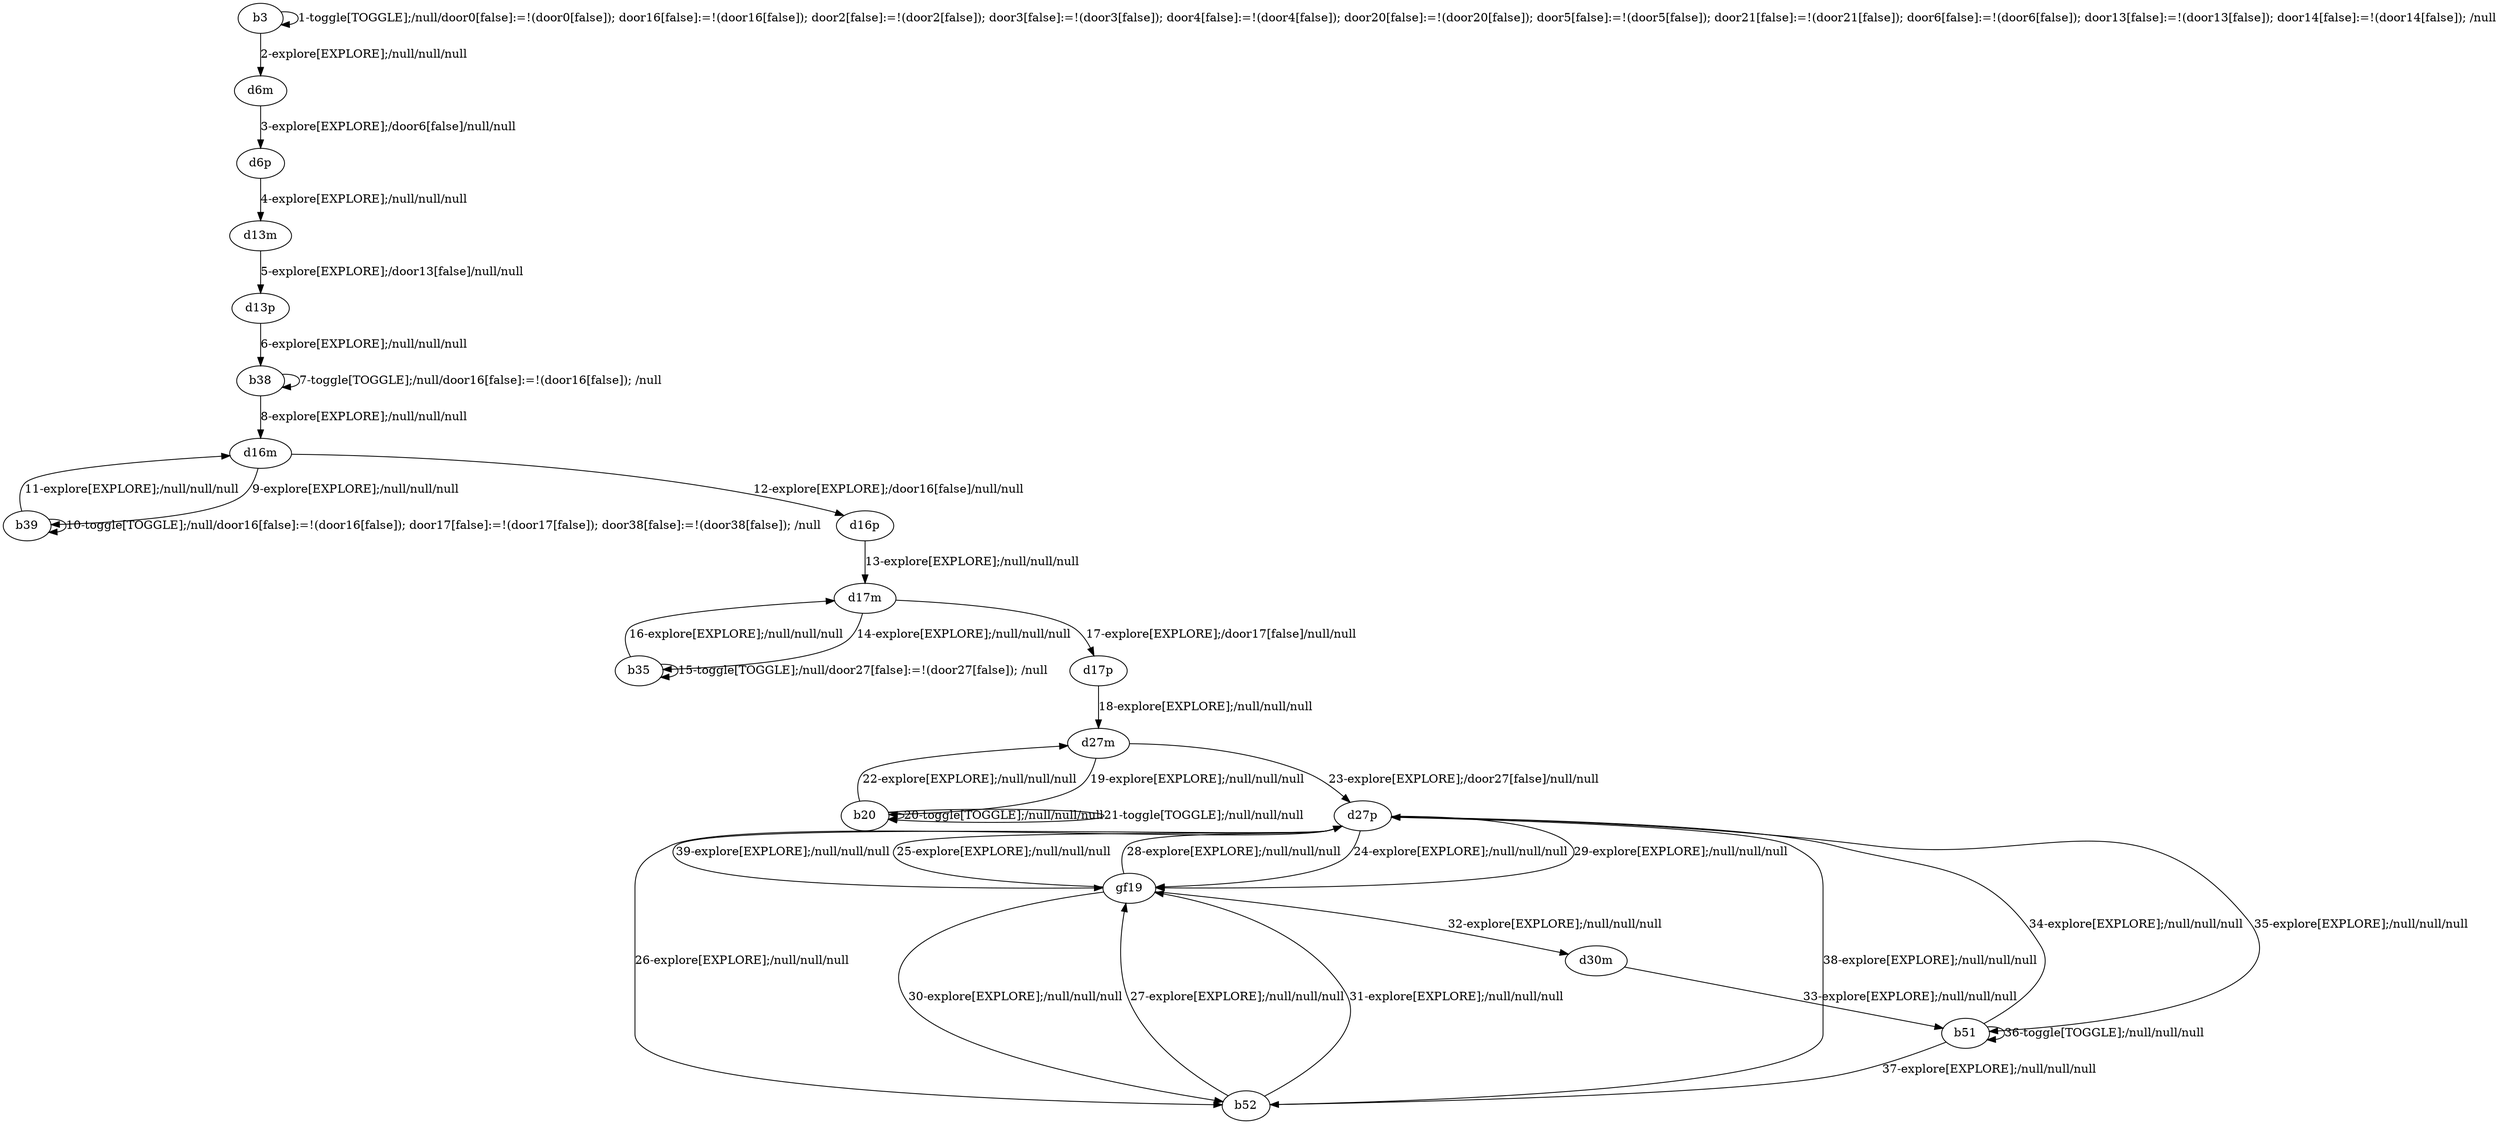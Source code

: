# Total number of goals covered by this test: 1
# b52 --> d27p

digraph g {
"b3" -> "b3" [label = "1-toggle[TOGGLE];/null/door0[false]:=!(door0[false]); door16[false]:=!(door16[false]); door2[false]:=!(door2[false]); door3[false]:=!(door3[false]); door4[false]:=!(door4[false]); door20[false]:=!(door20[false]); door5[false]:=!(door5[false]); door21[false]:=!(door21[false]); door6[false]:=!(door6[false]); door13[false]:=!(door13[false]); door14[false]:=!(door14[false]); /null"];
"b3" -> "d6m" [label = "2-explore[EXPLORE];/null/null/null"];
"d6m" -> "d6p" [label = "3-explore[EXPLORE];/door6[false]/null/null"];
"d6p" -> "d13m" [label = "4-explore[EXPLORE];/null/null/null"];
"d13m" -> "d13p" [label = "5-explore[EXPLORE];/door13[false]/null/null"];
"d13p" -> "b38" [label = "6-explore[EXPLORE];/null/null/null"];
"b38" -> "b38" [label = "7-toggle[TOGGLE];/null/door16[false]:=!(door16[false]); /null"];
"b38" -> "d16m" [label = "8-explore[EXPLORE];/null/null/null"];
"d16m" -> "b39" [label = "9-explore[EXPLORE];/null/null/null"];
"b39" -> "b39" [label = "10-toggle[TOGGLE];/null/door16[false]:=!(door16[false]); door17[false]:=!(door17[false]); door38[false]:=!(door38[false]); /null"];
"b39" -> "d16m" [label = "11-explore[EXPLORE];/null/null/null"];
"d16m" -> "d16p" [label = "12-explore[EXPLORE];/door16[false]/null/null"];
"d16p" -> "d17m" [label = "13-explore[EXPLORE];/null/null/null"];
"d17m" -> "b35" [label = "14-explore[EXPLORE];/null/null/null"];
"b35" -> "b35" [label = "15-toggle[TOGGLE];/null/door27[false]:=!(door27[false]); /null"];
"b35" -> "d17m" [label = "16-explore[EXPLORE];/null/null/null"];
"d17m" -> "d17p" [label = "17-explore[EXPLORE];/door17[false]/null/null"];
"d17p" -> "d27m" [label = "18-explore[EXPLORE];/null/null/null"];
"d27m" -> "b20" [label = "19-explore[EXPLORE];/null/null/null"];
"b20" -> "b20" [label = "20-toggle[TOGGLE];/null/null/null"];
"b20" -> "b20" [label = "21-toggle[TOGGLE];/null/null/null"];
"b20" -> "d27m" [label = "22-explore[EXPLORE];/null/null/null"];
"d27m" -> "d27p" [label = "23-explore[EXPLORE];/door27[false]/null/null"];
"d27p" -> "gf19" [label = "24-explore[EXPLORE];/null/null/null"];
"gf19" -> "d27p" [label = "25-explore[EXPLORE];/null/null/null"];
"d27p" -> "b52" [label = "26-explore[EXPLORE];/null/null/null"];
"b52" -> "gf19" [label = "27-explore[EXPLORE];/null/null/null"];
"gf19" -> "d27p" [label = "28-explore[EXPLORE];/null/null/null"];
"d27p" -> "gf19" [label = "29-explore[EXPLORE];/null/null/null"];
"gf19" -> "b52" [label = "30-explore[EXPLORE];/null/null/null"];
"b52" -> "gf19" [label = "31-explore[EXPLORE];/null/null/null"];
"gf19" -> "d30m" [label = "32-explore[EXPLORE];/null/null/null"];
"d30m" -> "b51" [label = "33-explore[EXPLORE];/null/null/null"];
"b51" -> "d27p" [label = "34-explore[EXPLORE];/null/null/null"];
"d27p" -> "b51" [label = "35-explore[EXPLORE];/null/null/null"];
"b51" -> "b51" [label = "36-toggle[TOGGLE];/null/null/null"];
"b51" -> "b52" [label = "37-explore[EXPLORE];/null/null/null"];
"b52" -> "d27p" [label = "38-explore[EXPLORE];/null/null/null"];
"d27p" -> "gf19" [label = "39-explore[EXPLORE];/null/null/null"];
}